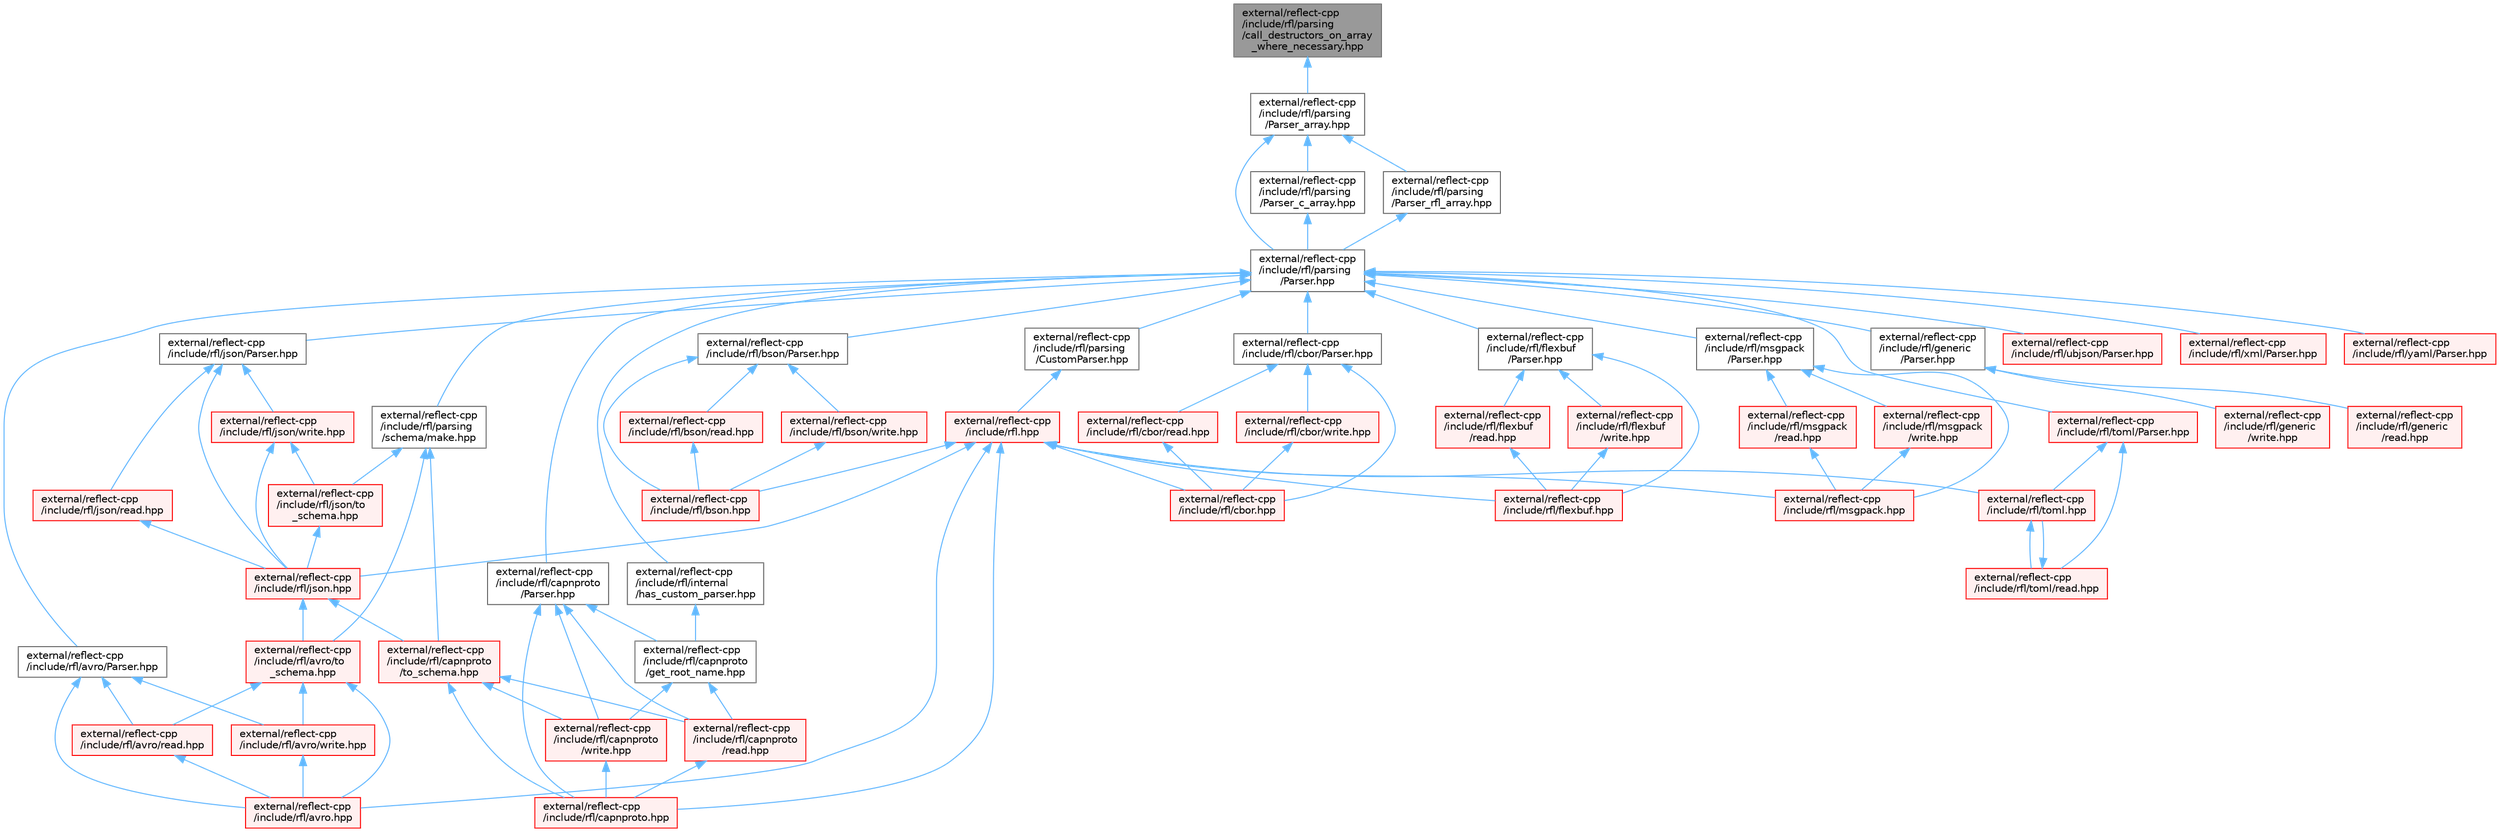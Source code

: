 digraph "external/reflect-cpp/include/rfl/parsing/call_destructors_on_array_where_necessary.hpp"
{
 // LATEX_PDF_SIZE
  bgcolor="transparent";
  edge [fontname=Helvetica,fontsize=10,labelfontname=Helvetica,labelfontsize=10];
  node [fontname=Helvetica,fontsize=10,shape=box,height=0.2,width=0.4];
  Node1 [id="Node000001",label="external/reflect-cpp\l/include/rfl/parsing\l/call_destructors_on_array\l_where_necessary.hpp",height=0.2,width=0.4,color="gray40", fillcolor="grey60", style="filled", fontcolor="black",tooltip=" "];
  Node1 -> Node2 [id="edge1_Node000001_Node000002",dir="back",color="steelblue1",style="solid",tooltip=" "];
  Node2 [id="Node000002",label="external/reflect-cpp\l/include/rfl/parsing\l/Parser_array.hpp",height=0.2,width=0.4,color="grey40", fillcolor="white", style="filled",URL="$_parser__array_8hpp.html",tooltip=" "];
  Node2 -> Node3 [id="edge2_Node000002_Node000003",dir="back",color="steelblue1",style="solid",tooltip=" "];
  Node3 [id="Node000003",label="external/reflect-cpp\l/include/rfl/parsing\l/Parser.hpp",height=0.2,width=0.4,color="grey40", fillcolor="white", style="filled",URL="$parsing_2_parser_8hpp.html",tooltip=" "];
  Node3 -> Node4 [id="edge3_Node000003_Node000004",dir="back",color="steelblue1",style="solid",tooltip=" "];
  Node4 [id="Node000004",label="external/reflect-cpp\l/include/rfl/avro/Parser.hpp",height=0.2,width=0.4,color="grey40", fillcolor="white", style="filled",URL="$avro_2_parser_8hpp.html",tooltip=" "];
  Node4 -> Node5 [id="edge4_Node000004_Node000005",dir="back",color="steelblue1",style="solid",tooltip=" "];
  Node5 [id="Node000005",label="external/reflect-cpp\l/include/rfl/avro.hpp",height=0.2,width=0.4,color="red", fillcolor="#FFF0F0", style="filled",URL="$avro_8hpp.html",tooltip=" "];
  Node4 -> Node59 [id="edge5_Node000004_Node000059",dir="back",color="steelblue1",style="solid",tooltip=" "];
  Node59 [id="Node000059",label="external/reflect-cpp\l/include/rfl/avro/read.hpp",height=0.2,width=0.4,color="red", fillcolor="#FFF0F0", style="filled",URL="$avro_2read_8hpp.html",tooltip=" "];
  Node59 -> Node5 [id="edge6_Node000059_Node000005",dir="back",color="steelblue1",style="solid",tooltip=" "];
  Node4 -> Node61 [id="edge7_Node000004_Node000061",dir="back",color="steelblue1",style="solid",tooltip=" "];
  Node61 [id="Node000061",label="external/reflect-cpp\l/include/rfl/avro/write.hpp",height=0.2,width=0.4,color="red", fillcolor="#FFF0F0", style="filled",URL="$avro_2write_8hpp.html",tooltip=" "];
  Node61 -> Node5 [id="edge8_Node000061_Node000005",dir="back",color="steelblue1",style="solid",tooltip=" "];
  Node3 -> Node63 [id="edge9_Node000003_Node000063",dir="back",color="steelblue1",style="solid",tooltip=" "];
  Node63 [id="Node000063",label="external/reflect-cpp\l/include/rfl/bson/Parser.hpp",height=0.2,width=0.4,color="grey40", fillcolor="white", style="filled",URL="$bson_2_parser_8hpp.html",tooltip=" "];
  Node63 -> Node64 [id="edge10_Node000063_Node000064",dir="back",color="steelblue1",style="solid",tooltip=" "];
  Node64 [id="Node000064",label="external/reflect-cpp\l/include/rfl/bson.hpp",height=0.2,width=0.4,color="red", fillcolor="#FFF0F0", style="filled",URL="$bson_8hpp.html",tooltip=" "];
  Node63 -> Node104 [id="edge11_Node000063_Node000104",dir="back",color="steelblue1",style="solid",tooltip=" "];
  Node104 [id="Node000104",label="external/reflect-cpp\l/include/rfl/bson/read.hpp",height=0.2,width=0.4,color="red", fillcolor="#FFF0F0", style="filled",URL="$bson_2read_8hpp.html",tooltip=" "];
  Node104 -> Node64 [id="edge12_Node000104_Node000064",dir="back",color="steelblue1",style="solid",tooltip=" "];
  Node63 -> Node106 [id="edge13_Node000063_Node000106",dir="back",color="steelblue1",style="solid",tooltip=" "];
  Node106 [id="Node000106",label="external/reflect-cpp\l/include/rfl/bson/write.hpp",height=0.2,width=0.4,color="red", fillcolor="#FFF0F0", style="filled",URL="$bson_2write_8hpp.html",tooltip=" "];
  Node106 -> Node64 [id="edge14_Node000106_Node000064",dir="back",color="steelblue1",style="solid",tooltip=" "];
  Node3 -> Node108 [id="edge15_Node000003_Node000108",dir="back",color="steelblue1",style="solid",tooltip=" "];
  Node108 [id="Node000108",label="external/reflect-cpp\l/include/rfl/capnproto\l/Parser.hpp",height=0.2,width=0.4,color="grey40", fillcolor="white", style="filled",URL="$capnproto_2_parser_8hpp.html",tooltip=" "];
  Node108 -> Node109 [id="edge16_Node000108_Node000109",dir="back",color="steelblue1",style="solid",tooltip=" "];
  Node109 [id="Node000109",label="external/reflect-cpp\l/include/rfl/capnproto.hpp",height=0.2,width=0.4,color="red", fillcolor="#FFF0F0", style="filled",URL="$capnproto_8hpp.html",tooltip=" "];
  Node108 -> Node156 [id="edge17_Node000108_Node000156",dir="back",color="steelblue1",style="solid",tooltip=" "];
  Node156 [id="Node000156",label="external/reflect-cpp\l/include/rfl/capnproto\l/get_root_name.hpp",height=0.2,width=0.4,color="grey40", fillcolor="white", style="filled",URL="$get__root__name_8hpp.html",tooltip=" "];
  Node156 -> Node157 [id="edge18_Node000156_Node000157",dir="back",color="steelblue1",style="solid",tooltip=" "];
  Node157 [id="Node000157",label="external/reflect-cpp\l/include/rfl/capnproto\l/read.hpp",height=0.2,width=0.4,color="red", fillcolor="#FFF0F0", style="filled",URL="$capnproto_2read_8hpp.html",tooltip=" "];
  Node157 -> Node109 [id="edge19_Node000157_Node000109",dir="back",color="steelblue1",style="solid",tooltip=" "];
  Node156 -> Node159 [id="edge20_Node000156_Node000159",dir="back",color="steelblue1",style="solid",tooltip=" "];
  Node159 [id="Node000159",label="external/reflect-cpp\l/include/rfl/capnproto\l/write.hpp",height=0.2,width=0.4,color="red", fillcolor="#FFF0F0", style="filled",URL="$capnproto_2write_8hpp.html",tooltip=" "];
  Node159 -> Node109 [id="edge21_Node000159_Node000109",dir="back",color="steelblue1",style="solid",tooltip=" "];
  Node108 -> Node157 [id="edge22_Node000108_Node000157",dir="back",color="steelblue1",style="solid",tooltip=" "];
  Node108 -> Node159 [id="edge23_Node000108_Node000159",dir="back",color="steelblue1",style="solid",tooltip=" "];
  Node3 -> Node161 [id="edge24_Node000003_Node000161",dir="back",color="steelblue1",style="solid",tooltip=" "];
  Node161 [id="Node000161",label="external/reflect-cpp\l/include/rfl/cbor/Parser.hpp",height=0.2,width=0.4,color="grey40", fillcolor="white", style="filled",URL="$cbor_2_parser_8hpp.html",tooltip=" "];
  Node161 -> Node162 [id="edge25_Node000161_Node000162",dir="back",color="steelblue1",style="solid",tooltip=" "];
  Node162 [id="Node000162",label="external/reflect-cpp\l/include/rfl/cbor.hpp",height=0.2,width=0.4,color="red", fillcolor="#FFF0F0", style="filled",URL="$cbor_8hpp.html",tooltip=" "];
  Node161 -> Node203 [id="edge26_Node000161_Node000203",dir="back",color="steelblue1",style="solid",tooltip=" "];
  Node203 [id="Node000203",label="external/reflect-cpp\l/include/rfl/cbor/read.hpp",height=0.2,width=0.4,color="red", fillcolor="#FFF0F0", style="filled",URL="$cbor_2read_8hpp.html",tooltip=" "];
  Node203 -> Node162 [id="edge27_Node000203_Node000162",dir="back",color="steelblue1",style="solid",tooltip=" "];
  Node161 -> Node205 [id="edge28_Node000161_Node000205",dir="back",color="steelblue1",style="solid",tooltip=" "];
  Node205 [id="Node000205",label="external/reflect-cpp\l/include/rfl/cbor/write.hpp",height=0.2,width=0.4,color="red", fillcolor="#FFF0F0", style="filled",URL="$cbor_2write_8hpp.html",tooltip=" "];
  Node205 -> Node162 [id="edge29_Node000205_Node000162",dir="back",color="steelblue1",style="solid",tooltip=" "];
  Node3 -> Node207 [id="edge30_Node000003_Node000207",dir="back",color="steelblue1",style="solid",tooltip=" "];
  Node207 [id="Node000207",label="external/reflect-cpp\l/include/rfl/flexbuf\l/Parser.hpp",height=0.2,width=0.4,color="grey40", fillcolor="white", style="filled",URL="$flexbuf_2_parser_8hpp.html",tooltip=" "];
  Node207 -> Node208 [id="edge31_Node000207_Node000208",dir="back",color="steelblue1",style="solid",tooltip=" "];
  Node208 [id="Node000208",label="external/reflect-cpp\l/include/rfl/flexbuf.hpp",height=0.2,width=0.4,color="red", fillcolor="#FFF0F0", style="filled",URL="$flexbuf_8hpp.html",tooltip=" "];
  Node207 -> Node248 [id="edge32_Node000207_Node000248",dir="back",color="steelblue1",style="solid",tooltip=" "];
  Node248 [id="Node000248",label="external/reflect-cpp\l/include/rfl/flexbuf\l/read.hpp",height=0.2,width=0.4,color="red", fillcolor="#FFF0F0", style="filled",URL="$flexbuf_2read_8hpp.html",tooltip=" "];
  Node248 -> Node208 [id="edge33_Node000248_Node000208",dir="back",color="steelblue1",style="solid",tooltip=" "];
  Node207 -> Node250 [id="edge34_Node000207_Node000250",dir="back",color="steelblue1",style="solid",tooltip=" "];
  Node250 [id="Node000250",label="external/reflect-cpp\l/include/rfl/flexbuf\l/write.hpp",height=0.2,width=0.4,color="red", fillcolor="#FFF0F0", style="filled",URL="$flexbuf_2write_8hpp.html",tooltip=" "];
  Node250 -> Node208 [id="edge35_Node000250_Node000208",dir="back",color="steelblue1",style="solid",tooltip=" "];
  Node3 -> Node252 [id="edge36_Node000003_Node000252",dir="back",color="steelblue1",style="solid",tooltip=" "];
  Node252 [id="Node000252",label="external/reflect-cpp\l/include/rfl/generic\l/Parser.hpp",height=0.2,width=0.4,color="grey40", fillcolor="white", style="filled",URL="$generic_2_parser_8hpp.html",tooltip=" "];
  Node252 -> Node253 [id="edge37_Node000252_Node000253",dir="back",color="steelblue1",style="solid",tooltip=" "];
  Node253 [id="Node000253",label="external/reflect-cpp\l/include/rfl/generic\l/read.hpp",height=0.2,width=0.4,color="red", fillcolor="#FFF0F0", style="filled",URL="$generic_2read_8hpp.html",tooltip=" "];
  Node252 -> Node689 [id="edge38_Node000252_Node000689",dir="back",color="steelblue1",style="solid",tooltip=" "];
  Node689 [id="Node000689",label="external/reflect-cpp\l/include/rfl/generic\l/write.hpp",height=0.2,width=0.4,color="red", fillcolor="#FFF0F0", style="filled",URL="$generic_2write_8hpp.html",tooltip=" "];
  Node3 -> Node691 [id="edge39_Node000003_Node000691",dir="back",color="steelblue1",style="solid",tooltip=" "];
  Node691 [id="Node000691",label="external/reflect-cpp\l/include/rfl/internal\l/has_custom_parser.hpp",height=0.2,width=0.4,color="grey40", fillcolor="white", style="filled",URL="$has__custom__parser_8hpp.html",tooltip=" "];
  Node691 -> Node156 [id="edge40_Node000691_Node000156",dir="back",color="steelblue1",style="solid",tooltip=" "];
  Node3 -> Node692 [id="edge41_Node000003_Node000692",dir="back",color="steelblue1",style="solid",tooltip=" "];
  Node692 [id="Node000692",label="external/reflect-cpp\l/include/rfl/json/Parser.hpp",height=0.2,width=0.4,color="grey40", fillcolor="white", style="filled",URL="$json_2_parser_8hpp.html",tooltip=" "];
  Node692 -> Node256 [id="edge42_Node000692_Node000256",dir="back",color="steelblue1",style="solid",tooltip=" "];
  Node256 [id="Node000256",label="external/reflect-cpp\l/include/rfl/json.hpp",height=0.2,width=0.4,color="red", fillcolor="#FFF0F0", style="filled",URL="$reflect-cpp_2include_2rfl_2json_8hpp.html",tooltip=" "];
  Node256 -> Node260 [id="edge43_Node000256_Node000260",dir="back",color="steelblue1",style="solid",tooltip=" "];
  Node260 [id="Node000260",label="external/reflect-cpp\l/include/rfl/avro/to\l_schema.hpp",height=0.2,width=0.4,color="red", fillcolor="#FFF0F0", style="filled",URL="$avro_2to__schema_8hpp.html",tooltip=" "];
  Node260 -> Node5 [id="edge44_Node000260_Node000005",dir="back",color="steelblue1",style="solid",tooltip=" "];
  Node260 -> Node59 [id="edge45_Node000260_Node000059",dir="back",color="steelblue1",style="solid",tooltip=" "];
  Node260 -> Node61 [id="edge46_Node000260_Node000061",dir="back",color="steelblue1",style="solid",tooltip=" "];
  Node256 -> Node263 [id="edge47_Node000256_Node000263",dir="back",color="steelblue1",style="solid",tooltip=" "];
  Node263 [id="Node000263",label="external/reflect-cpp\l/include/rfl/capnproto\l/to_schema.hpp",height=0.2,width=0.4,color="red", fillcolor="#FFF0F0", style="filled",URL="$capnproto_2to__schema_8hpp.html",tooltip=" "];
  Node263 -> Node109 [id="edge48_Node000263_Node000109",dir="back",color="steelblue1",style="solid",tooltip=" "];
  Node263 -> Node157 [id="edge49_Node000263_Node000157",dir="back",color="steelblue1",style="solid",tooltip=" "];
  Node263 -> Node159 [id="edge50_Node000263_Node000159",dir="back",color="steelblue1",style="solid",tooltip=" "];
  Node692 -> Node693 [id="edge51_Node000692_Node000693",dir="back",color="steelblue1",style="solid",tooltip=" "];
  Node693 [id="Node000693",label="external/reflect-cpp\l/include/rfl/json/read.hpp",height=0.2,width=0.4,color="red", fillcolor="#FFF0F0", style="filled",URL="$json_2read_8hpp.html",tooltip=" "];
  Node693 -> Node256 [id="edge52_Node000693_Node000256",dir="back",color="steelblue1",style="solid",tooltip=" "];
  Node692 -> Node695 [id="edge53_Node000692_Node000695",dir="back",color="steelblue1",style="solid",tooltip=" "];
  Node695 [id="Node000695",label="external/reflect-cpp\l/include/rfl/json/write.hpp",height=0.2,width=0.4,color="red", fillcolor="#FFF0F0", style="filled",URL="$json_2write_8hpp.html",tooltip=" "];
  Node695 -> Node256 [id="edge54_Node000695_Node000256",dir="back",color="steelblue1",style="solid",tooltip=" "];
  Node695 -> Node697 [id="edge55_Node000695_Node000697",dir="back",color="steelblue1",style="solid",tooltip=" "];
  Node697 [id="Node000697",label="external/reflect-cpp\l/include/rfl/json/to\l_schema.hpp",height=0.2,width=0.4,color="red", fillcolor="#FFF0F0", style="filled",URL="$json_2to__schema_8hpp.html",tooltip=" "];
  Node697 -> Node256 [id="edge56_Node000697_Node000256",dir="back",color="steelblue1",style="solid",tooltip=" "];
  Node3 -> Node700 [id="edge57_Node000003_Node000700",dir="back",color="steelblue1",style="solid",tooltip=" "];
  Node700 [id="Node000700",label="external/reflect-cpp\l/include/rfl/msgpack\l/Parser.hpp",height=0.2,width=0.4,color="grey40", fillcolor="white", style="filled",URL="$msgpack_2_parser_8hpp.html",tooltip=" "];
  Node700 -> Node473 [id="edge58_Node000700_Node000473",dir="back",color="steelblue1",style="solid",tooltip=" "];
  Node473 [id="Node000473",label="external/reflect-cpp\l/include/rfl/msgpack.hpp",height=0.2,width=0.4,color="red", fillcolor="#FFF0F0", style="filled",URL="$msgpack_8hpp.html",tooltip=" "];
  Node700 -> Node701 [id="edge59_Node000700_Node000701",dir="back",color="steelblue1",style="solid",tooltip=" "];
  Node701 [id="Node000701",label="external/reflect-cpp\l/include/rfl/msgpack\l/read.hpp",height=0.2,width=0.4,color="red", fillcolor="#FFF0F0", style="filled",URL="$msgpack_2read_8hpp.html",tooltip=" "];
  Node701 -> Node473 [id="edge60_Node000701_Node000473",dir="back",color="steelblue1",style="solid",tooltip=" "];
  Node700 -> Node703 [id="edge61_Node000700_Node000703",dir="back",color="steelblue1",style="solid",tooltip=" "];
  Node703 [id="Node000703",label="external/reflect-cpp\l/include/rfl/msgpack\l/write.hpp",height=0.2,width=0.4,color="red", fillcolor="#FFF0F0", style="filled",URL="$msgpack_2write_8hpp.html",tooltip=" "];
  Node703 -> Node473 [id="edge62_Node000703_Node000473",dir="back",color="steelblue1",style="solid",tooltip=" "];
  Node3 -> Node705 [id="edge63_Node000003_Node000705",dir="back",color="steelblue1",style="solid",tooltip=" "];
  Node705 [id="Node000705",label="external/reflect-cpp\l/include/rfl/parsing\l/CustomParser.hpp",height=0.2,width=0.4,color="grey40", fillcolor="white", style="filled",URL="$_custom_parser_8hpp.html",tooltip=" "];
  Node705 -> Node255 [id="edge64_Node000705_Node000255",dir="back",color="steelblue1",style="solid",tooltip=" "];
  Node255 [id="Node000255",label="external/reflect-cpp\l/include/rfl.hpp",height=0.2,width=0.4,color="red", fillcolor="#FFF0F0", style="filled",URL="$rfl_8hpp.html",tooltip=" "];
  Node255 -> Node5 [id="edge65_Node000255_Node000005",dir="back",color="steelblue1",style="solid",tooltip=" "];
  Node255 -> Node64 [id="edge66_Node000255_Node000064",dir="back",color="steelblue1",style="solid",tooltip=" "];
  Node255 -> Node109 [id="edge67_Node000255_Node000109",dir="back",color="steelblue1",style="solid",tooltip=" "];
  Node255 -> Node162 [id="edge68_Node000255_Node000162",dir="back",color="steelblue1",style="solid",tooltip=" "];
  Node255 -> Node208 [id="edge69_Node000255_Node000208",dir="back",color="steelblue1",style="solid",tooltip=" "];
  Node255 -> Node256 [id="edge70_Node000255_Node000256",dir="back",color="steelblue1",style="solid",tooltip=" "];
  Node255 -> Node473 [id="edge71_Node000255_Node000473",dir="back",color="steelblue1",style="solid",tooltip=" "];
  Node255 -> Node516 [id="edge72_Node000255_Node000516",dir="back",color="steelblue1",style="solid",tooltip=" "];
  Node516 [id="Node000516",label="external/reflect-cpp\l/include/rfl/toml.hpp",height=0.2,width=0.4,color="red", fillcolor="#FFF0F0", style="filled",URL="$toml_8hpp.html",tooltip=" "];
  Node516 -> Node519 [id="edge73_Node000516_Node000519",dir="back",color="steelblue1",style="solid",tooltip=" "];
  Node519 [id="Node000519",label="external/reflect-cpp\l/include/rfl/toml/read.hpp",height=0.2,width=0.4,color="red", fillcolor="#FFF0F0", style="filled",URL="$toml_2read_8hpp.html",tooltip=" "];
  Node519 -> Node516 [id="edge74_Node000519_Node000516",dir="back",color="steelblue1",style="solid",tooltip=" "];
  Node3 -> Node706 [id="edge75_Node000003_Node000706",dir="back",color="steelblue1",style="solid",tooltip=" "];
  Node706 [id="Node000706",label="external/reflect-cpp\l/include/rfl/parsing\l/schema/make.hpp",height=0.2,width=0.4,color="grey40", fillcolor="white", style="filled",URL="$make_8hpp.html",tooltip=" "];
  Node706 -> Node260 [id="edge76_Node000706_Node000260",dir="back",color="steelblue1",style="solid",tooltip=" "];
  Node706 -> Node263 [id="edge77_Node000706_Node000263",dir="back",color="steelblue1",style="solid",tooltip=" "];
  Node706 -> Node697 [id="edge78_Node000706_Node000697",dir="back",color="steelblue1",style="solid",tooltip=" "];
  Node3 -> Node518 [id="edge79_Node000003_Node000518",dir="back",color="steelblue1",style="solid",tooltip=" "];
  Node518 [id="Node000518",label="external/reflect-cpp\l/include/rfl/toml/Parser.hpp",height=0.2,width=0.4,color="red", fillcolor="#FFF0F0", style="filled",URL="$toml_2_parser_8hpp.html",tooltip=" "];
  Node518 -> Node516 [id="edge80_Node000518_Node000516",dir="back",color="steelblue1",style="solid",tooltip=" "];
  Node518 -> Node519 [id="edge81_Node000518_Node000519",dir="back",color="steelblue1",style="solid",tooltip=" "];
  Node3 -> Node707 [id="edge82_Node000003_Node000707",dir="back",color="steelblue1",style="solid",tooltip=" "];
  Node707 [id="Node000707",label="external/reflect-cpp\l/include/rfl/ubjson/Parser.hpp",height=0.2,width=0.4,color="red", fillcolor="#FFF0F0", style="filled",URL="$ubjson_2_parser_8hpp.html",tooltip=" "];
  Node3 -> Node712 [id="edge83_Node000003_Node000712",dir="back",color="steelblue1",style="solid",tooltip=" "];
  Node712 [id="Node000712",label="external/reflect-cpp\l/include/rfl/xml/Parser.hpp",height=0.2,width=0.4,color="red", fillcolor="#FFF0F0", style="filled",URL="$xml_2_parser_8hpp.html",tooltip=" "];
  Node3 -> Node717 [id="edge84_Node000003_Node000717",dir="back",color="steelblue1",style="solid",tooltip=" "];
  Node717 [id="Node000717",label="external/reflect-cpp\l/include/rfl/yaml/Parser.hpp",height=0.2,width=0.4,color="red", fillcolor="#FFF0F0", style="filled",URL="$yaml_2_parser_8hpp.html",tooltip=" "];
  Node2 -> Node722 [id="edge85_Node000002_Node000722",dir="back",color="steelblue1",style="solid",tooltip=" "];
  Node722 [id="Node000722",label="external/reflect-cpp\l/include/rfl/parsing\l/Parser_c_array.hpp",height=0.2,width=0.4,color="grey40", fillcolor="white", style="filled",URL="$_parser__c__array_8hpp.html",tooltip=" "];
  Node722 -> Node3 [id="edge86_Node000722_Node000003",dir="back",color="steelblue1",style="solid",tooltip=" "];
  Node2 -> Node723 [id="edge87_Node000002_Node000723",dir="back",color="steelblue1",style="solid",tooltip=" "];
  Node723 [id="Node000723",label="external/reflect-cpp\l/include/rfl/parsing\l/Parser_rfl_array.hpp",height=0.2,width=0.4,color="grey40", fillcolor="white", style="filled",URL="$_parser__rfl__array_8hpp.html",tooltip=" "];
  Node723 -> Node3 [id="edge88_Node000723_Node000003",dir="back",color="steelblue1",style="solid",tooltip=" "];
}

